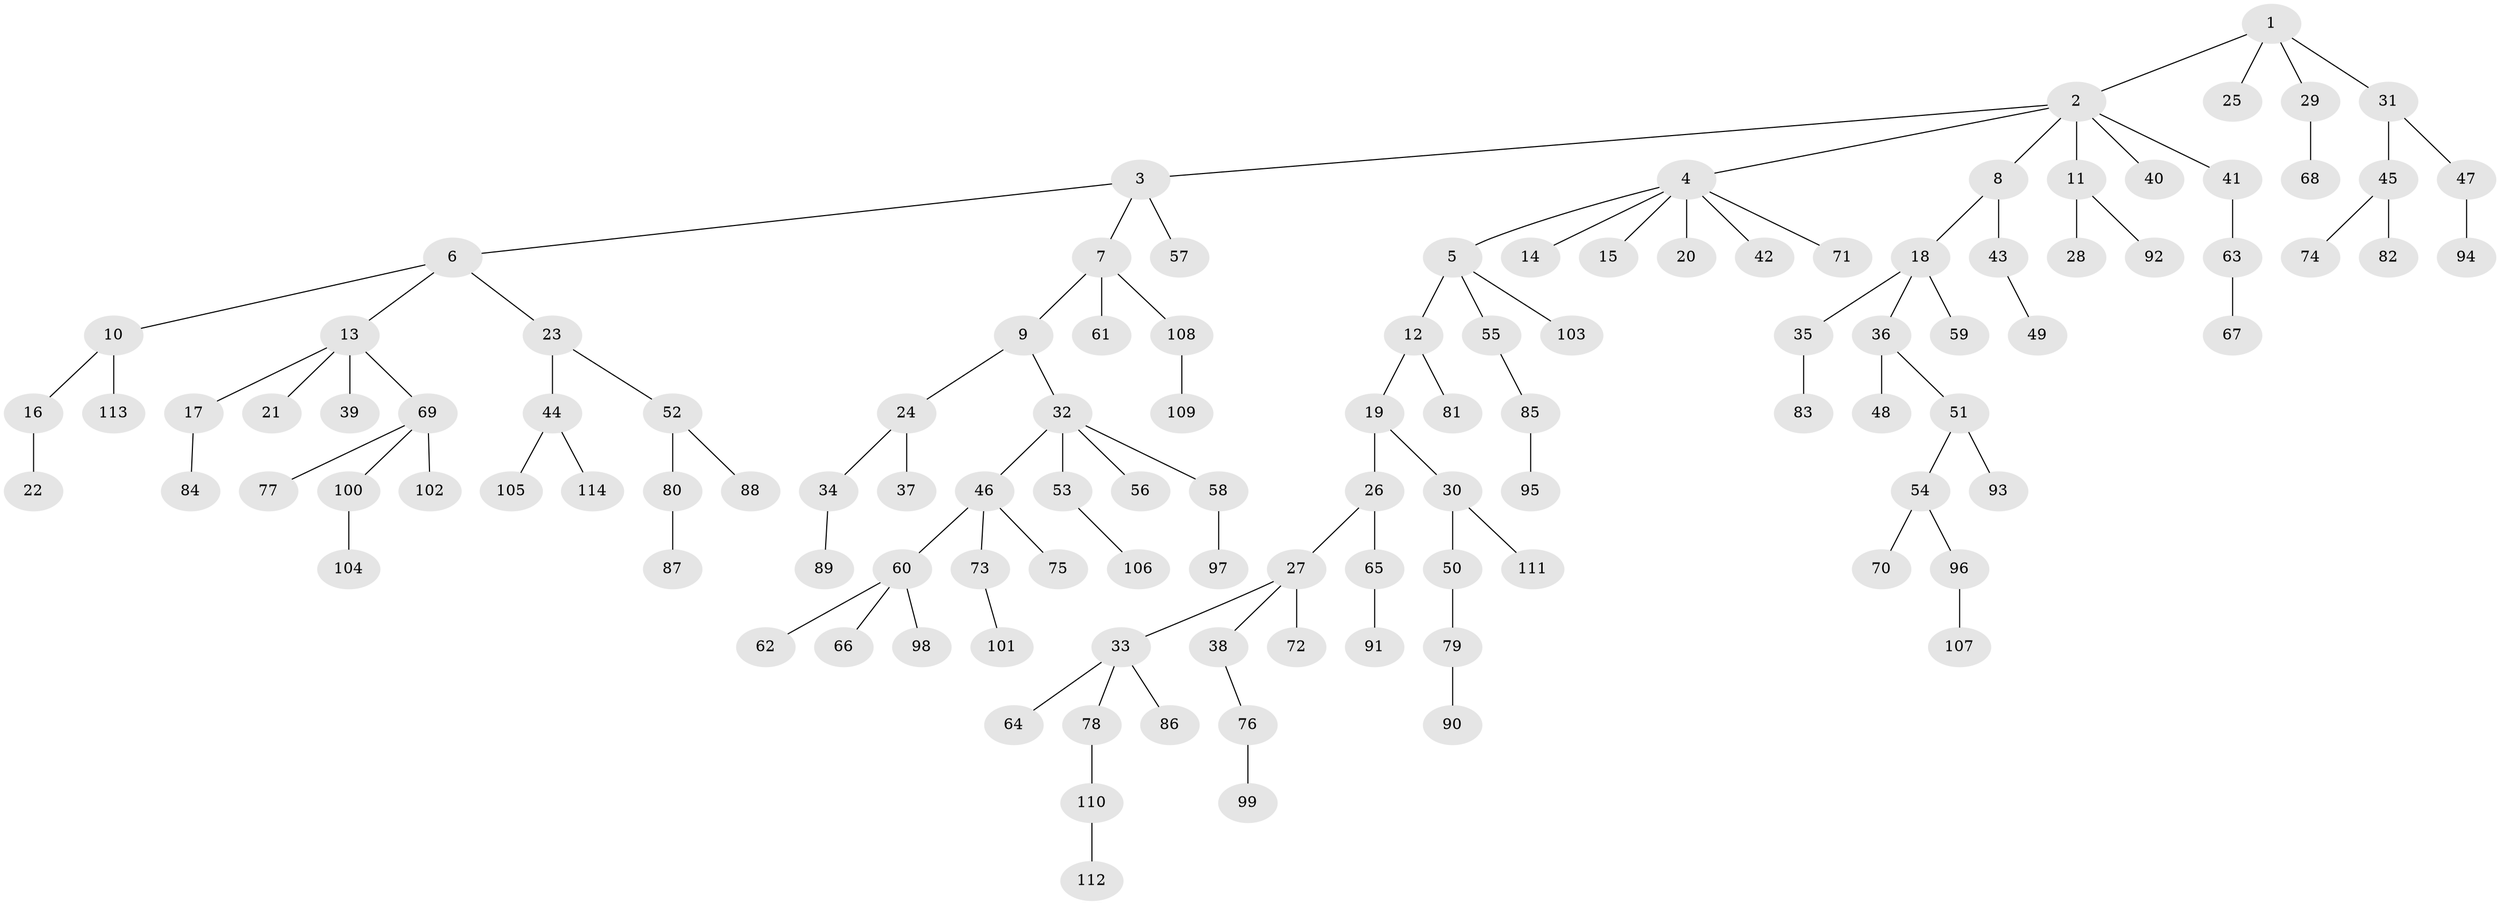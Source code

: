 // coarse degree distribution, {4: 0.0379746835443038, 7: 0.02531645569620253, 3: 0.11392405063291139, 6: 0.0379746835443038, 5: 0.02531645569620253, 2: 0.189873417721519, 1: 0.569620253164557}
// Generated by graph-tools (version 1.1) at 2025/52/02/27/25 19:52:09]
// undirected, 114 vertices, 113 edges
graph export_dot {
graph [start="1"]
  node [color=gray90,style=filled];
  1;
  2;
  3;
  4;
  5;
  6;
  7;
  8;
  9;
  10;
  11;
  12;
  13;
  14;
  15;
  16;
  17;
  18;
  19;
  20;
  21;
  22;
  23;
  24;
  25;
  26;
  27;
  28;
  29;
  30;
  31;
  32;
  33;
  34;
  35;
  36;
  37;
  38;
  39;
  40;
  41;
  42;
  43;
  44;
  45;
  46;
  47;
  48;
  49;
  50;
  51;
  52;
  53;
  54;
  55;
  56;
  57;
  58;
  59;
  60;
  61;
  62;
  63;
  64;
  65;
  66;
  67;
  68;
  69;
  70;
  71;
  72;
  73;
  74;
  75;
  76;
  77;
  78;
  79;
  80;
  81;
  82;
  83;
  84;
  85;
  86;
  87;
  88;
  89;
  90;
  91;
  92;
  93;
  94;
  95;
  96;
  97;
  98;
  99;
  100;
  101;
  102;
  103;
  104;
  105;
  106;
  107;
  108;
  109;
  110;
  111;
  112;
  113;
  114;
  1 -- 2;
  1 -- 25;
  1 -- 29;
  1 -- 31;
  2 -- 3;
  2 -- 4;
  2 -- 8;
  2 -- 11;
  2 -- 40;
  2 -- 41;
  3 -- 6;
  3 -- 7;
  3 -- 57;
  4 -- 5;
  4 -- 14;
  4 -- 15;
  4 -- 20;
  4 -- 42;
  4 -- 71;
  5 -- 12;
  5 -- 55;
  5 -- 103;
  6 -- 10;
  6 -- 13;
  6 -- 23;
  7 -- 9;
  7 -- 61;
  7 -- 108;
  8 -- 18;
  8 -- 43;
  9 -- 24;
  9 -- 32;
  10 -- 16;
  10 -- 113;
  11 -- 28;
  11 -- 92;
  12 -- 19;
  12 -- 81;
  13 -- 17;
  13 -- 21;
  13 -- 39;
  13 -- 69;
  16 -- 22;
  17 -- 84;
  18 -- 35;
  18 -- 36;
  18 -- 59;
  19 -- 26;
  19 -- 30;
  23 -- 44;
  23 -- 52;
  24 -- 34;
  24 -- 37;
  26 -- 27;
  26 -- 65;
  27 -- 33;
  27 -- 38;
  27 -- 72;
  29 -- 68;
  30 -- 50;
  30 -- 111;
  31 -- 45;
  31 -- 47;
  32 -- 46;
  32 -- 53;
  32 -- 56;
  32 -- 58;
  33 -- 64;
  33 -- 78;
  33 -- 86;
  34 -- 89;
  35 -- 83;
  36 -- 48;
  36 -- 51;
  38 -- 76;
  41 -- 63;
  43 -- 49;
  44 -- 105;
  44 -- 114;
  45 -- 74;
  45 -- 82;
  46 -- 60;
  46 -- 73;
  46 -- 75;
  47 -- 94;
  50 -- 79;
  51 -- 54;
  51 -- 93;
  52 -- 80;
  52 -- 88;
  53 -- 106;
  54 -- 70;
  54 -- 96;
  55 -- 85;
  58 -- 97;
  60 -- 62;
  60 -- 66;
  60 -- 98;
  63 -- 67;
  65 -- 91;
  69 -- 77;
  69 -- 100;
  69 -- 102;
  73 -- 101;
  76 -- 99;
  78 -- 110;
  79 -- 90;
  80 -- 87;
  85 -- 95;
  96 -- 107;
  100 -- 104;
  108 -- 109;
  110 -- 112;
}
